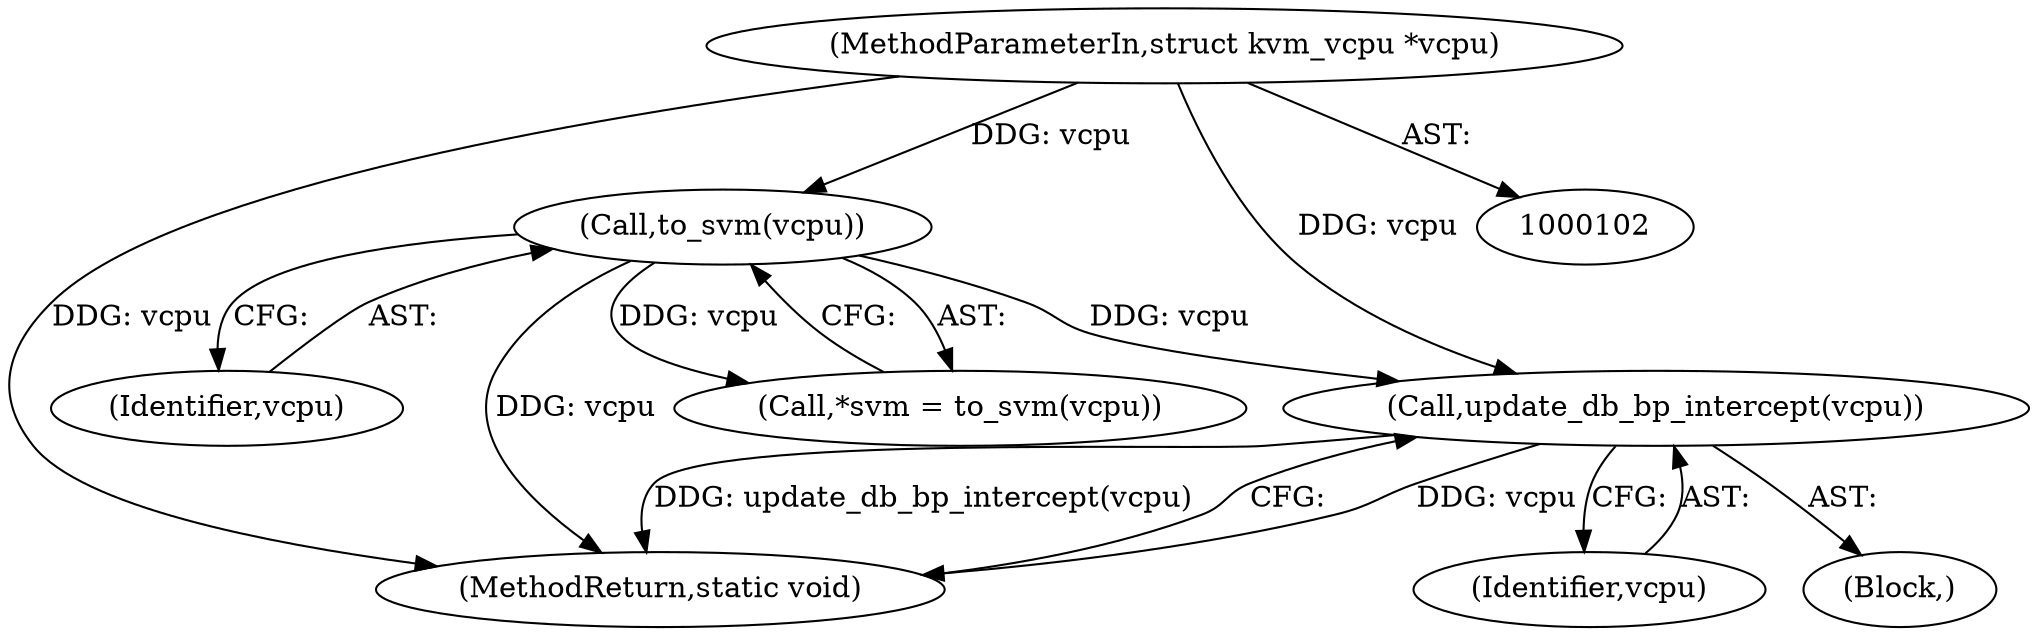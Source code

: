 digraph "1_linux_cbdb967af3d54993f5814f1cee0ed311a055377d_0@API" {
"1000141" [label="(Call,update_db_bp_intercept(vcpu))"];
"1000108" [label="(Call,to_svm(vcpu))"];
"1000103" [label="(MethodParameterIn,struct kvm_vcpu *vcpu)"];
"1000143" [label="(MethodReturn,static void)"];
"1000103" [label="(MethodParameterIn,struct kvm_vcpu *vcpu)"];
"1000141" [label="(Call,update_db_bp_intercept(vcpu))"];
"1000109" [label="(Identifier,vcpu)"];
"1000142" [label="(Identifier,vcpu)"];
"1000106" [label="(Call,*svm = to_svm(vcpu))"];
"1000104" [label="(Block,)"];
"1000108" [label="(Call,to_svm(vcpu))"];
"1000141" -> "1000104"  [label="AST: "];
"1000141" -> "1000142"  [label="CFG: "];
"1000142" -> "1000141"  [label="AST: "];
"1000143" -> "1000141"  [label="CFG: "];
"1000141" -> "1000143"  [label="DDG: vcpu"];
"1000141" -> "1000143"  [label="DDG: update_db_bp_intercept(vcpu)"];
"1000108" -> "1000141"  [label="DDG: vcpu"];
"1000103" -> "1000141"  [label="DDG: vcpu"];
"1000108" -> "1000106"  [label="AST: "];
"1000108" -> "1000109"  [label="CFG: "];
"1000109" -> "1000108"  [label="AST: "];
"1000106" -> "1000108"  [label="CFG: "];
"1000108" -> "1000143"  [label="DDG: vcpu"];
"1000108" -> "1000106"  [label="DDG: vcpu"];
"1000103" -> "1000108"  [label="DDG: vcpu"];
"1000103" -> "1000102"  [label="AST: "];
"1000103" -> "1000143"  [label="DDG: vcpu"];
}
